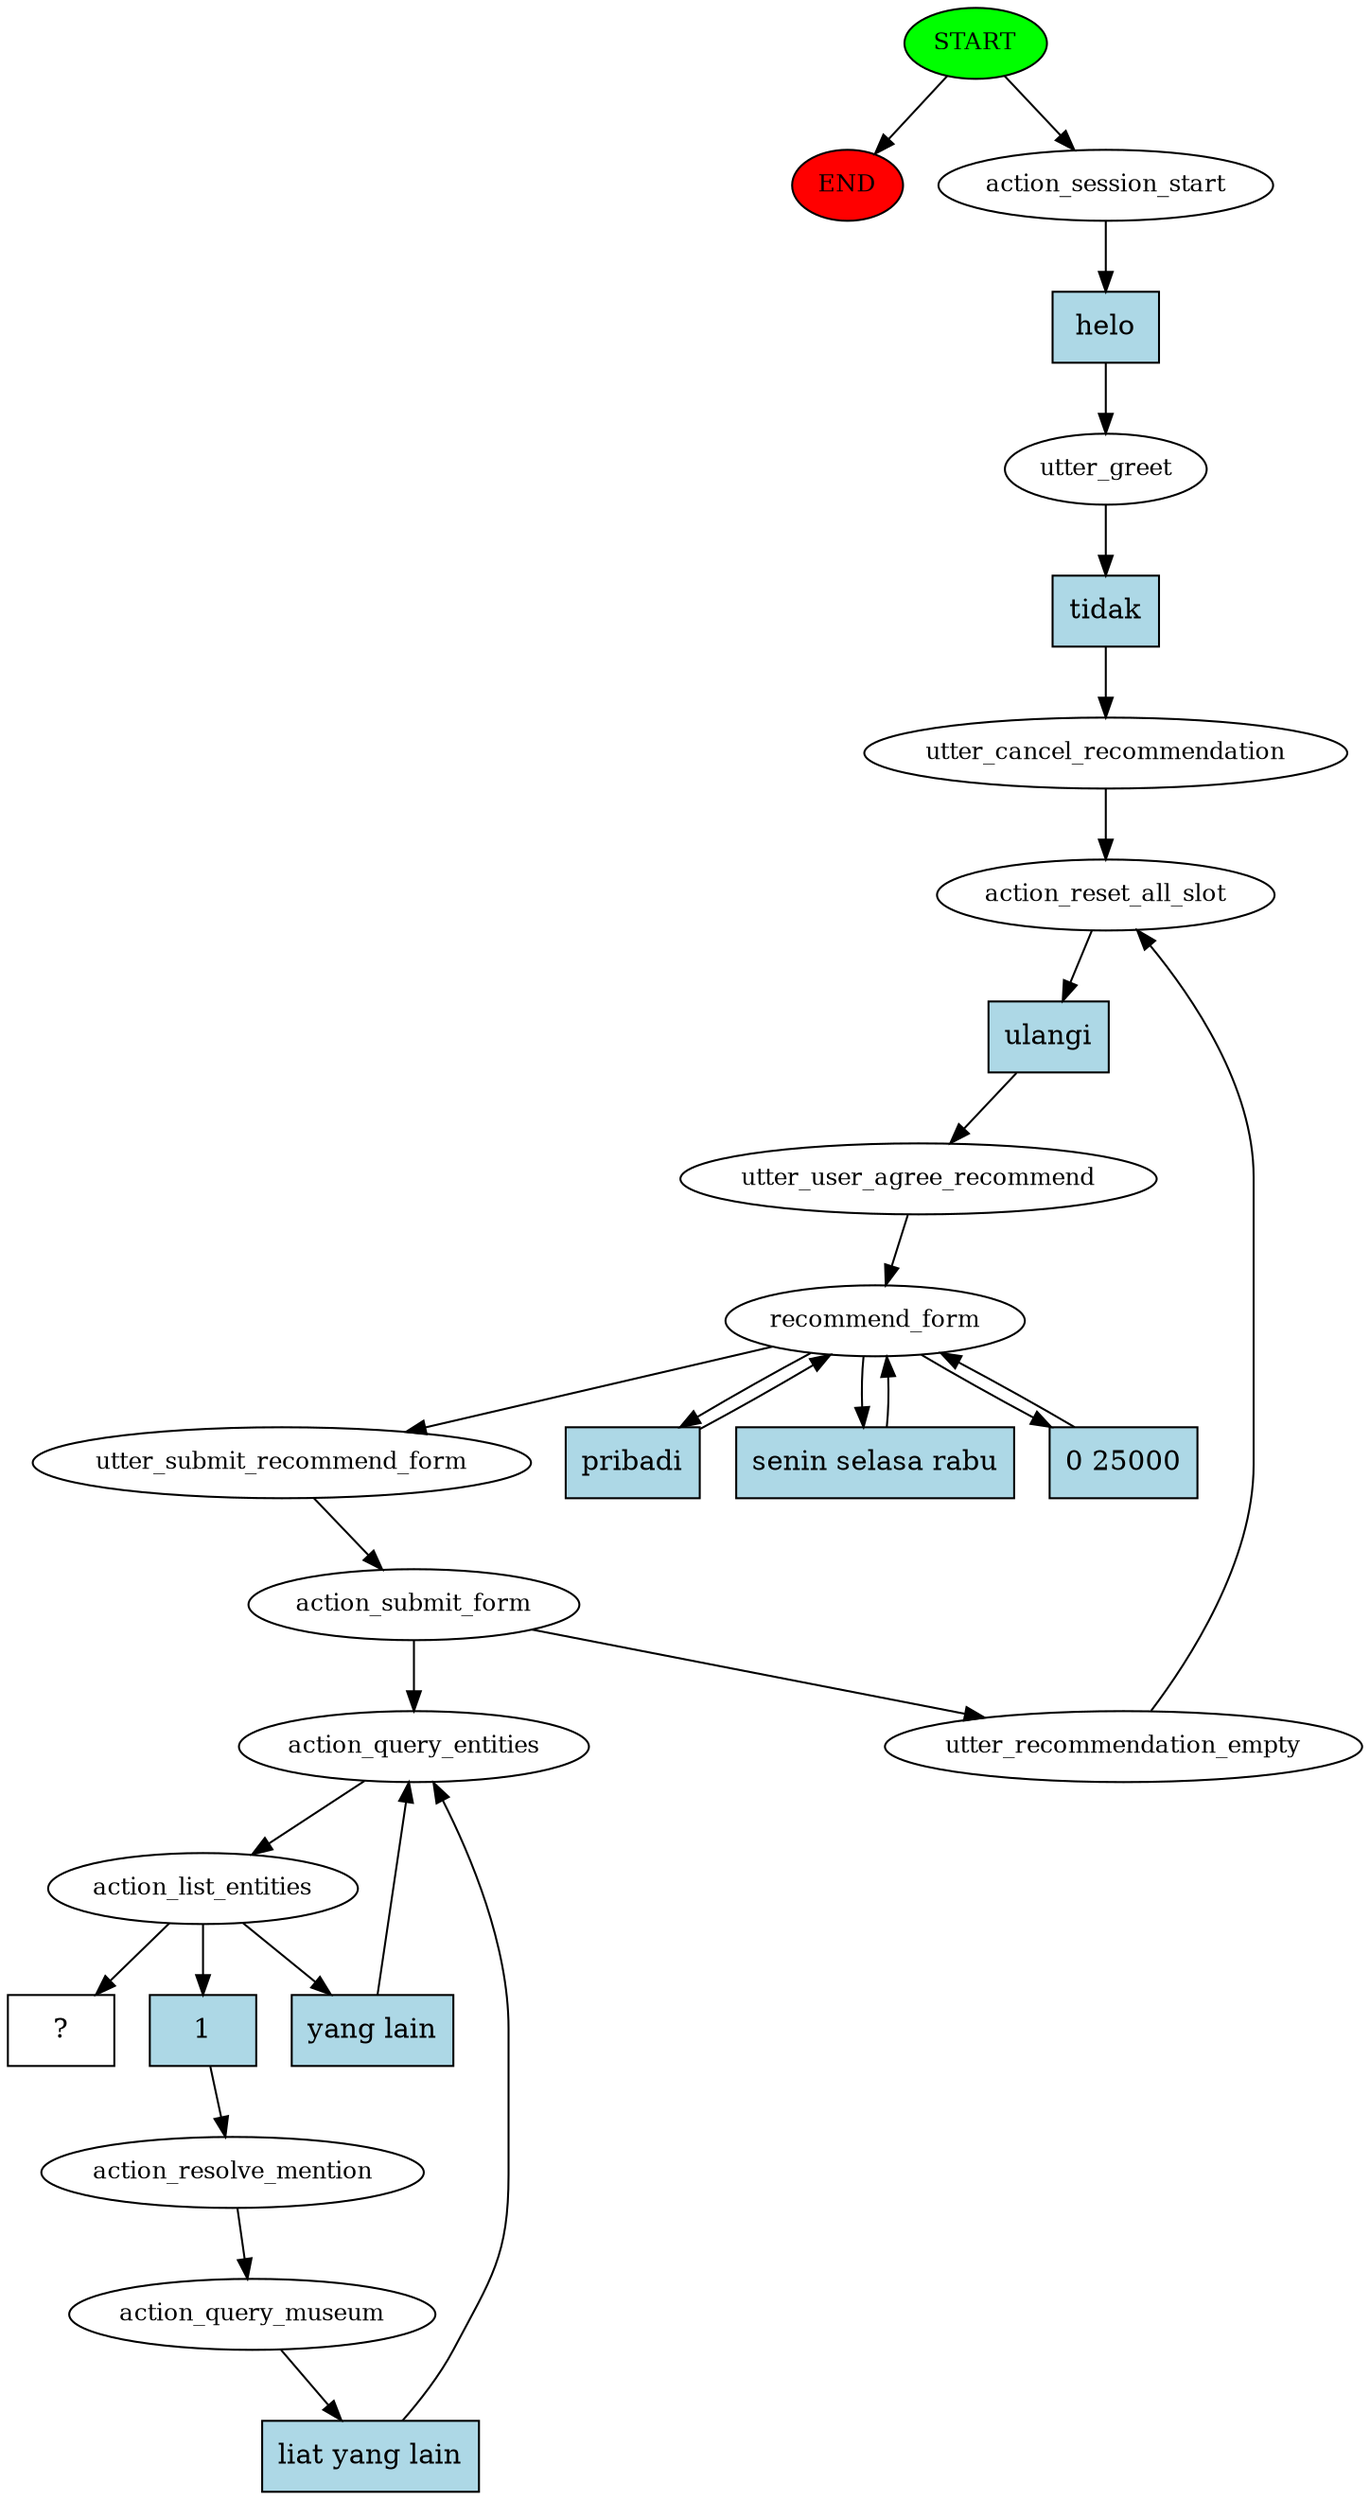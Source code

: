 digraph  {
0 [class="start active", fillcolor=green, fontsize=12, label=START, style=filled];
"-1" [class=end, fillcolor=red, fontsize=12, label=END, style=filled];
1 [class=active, fontsize=12, label=action_session_start];
2 [class=active, fontsize=12, label=utter_greet];
3 [class=active, fontsize=12, label=utter_cancel_recommendation];
4 [class=active, fontsize=12, label=action_reset_all_slot];
5 [class=active, fontsize=12, label=utter_user_agree_recommend];
6 [class=active, fontsize=12, label=recommend_form];
10 [class=active, fontsize=12, label=utter_submit_recommend_form];
11 [class=active, fontsize=12, label=action_submit_form];
12 [class=active, fontsize=12, label=utter_recommendation_empty];
21 [class=active, fontsize=12, label=action_query_entities];
22 [class=active, fontsize=12, label=action_list_entities];
25 [class=active, fontsize=12, label=action_resolve_mention];
26 [class=active, fontsize=12, label=action_query_museum];
29 [class="intent dashed active", label="  ?  ", shape=rect];
30 [class="intent active", fillcolor=lightblue, label=helo, shape=rect, style=filled];
31 [class="intent active", fillcolor=lightblue, label=tidak, shape=rect, style=filled];
32 [class="intent active", fillcolor=lightblue, label=ulangi, shape=rect, style=filled];
33 [class="intent active", fillcolor=lightblue, label=pribadi, shape=rect, style=filled];
34 [class="intent active", fillcolor=lightblue, label="senin selasa rabu", shape=rect, style=filled];
35 [class="intent active", fillcolor=lightblue, label="0 25000", shape=rect, style=filled];
36 [class="intent active", fillcolor=lightblue, label="yang lain", shape=rect, style=filled];
37 [class="intent active", fillcolor=lightblue, label=1, shape=rect, style=filled];
38 [class="intent active", fillcolor=lightblue, label="liat yang lain", shape=rect, style=filled];
0 -> "-1"  [class="", key=NONE, label=""];
0 -> 1  [class=active, key=NONE, label=""];
1 -> 30  [class=active, key=0];
2 -> 31  [class=active, key=0];
3 -> 4  [class=active, key=NONE, label=""];
4 -> 32  [class=active, key=0];
5 -> 6  [class=active, key=NONE, label=""];
6 -> 10  [class=active, key=NONE, label=""];
6 -> 33  [class=active, key=0];
6 -> 34  [class=active, key=0];
6 -> 35  [class=active, key=0];
10 -> 11  [class=active, key=NONE, label=""];
11 -> 12  [class=active, key=NONE, label=""];
11 -> 21  [class=active, key=NONE, label=""];
12 -> 4  [class=active, key=NONE, label=""];
21 -> 22  [class=active, key=NONE, label=""];
22 -> 29  [class=active, key=NONE, label=""];
22 -> 36  [class=active, key=0];
22 -> 37  [class=active, key=0];
25 -> 26  [class=active, key=NONE, label=""];
26 -> 38  [class=active, key=0];
30 -> 2  [class=active, key=0];
31 -> 3  [class=active, key=0];
32 -> 5  [class=active, key=0];
33 -> 6  [class=active, key=0];
34 -> 6  [class=active, key=0];
35 -> 6  [class=active, key=0];
36 -> 21  [class=active, key=0];
37 -> 25  [class=active, key=0];
38 -> 21  [class=active, key=0];
}
